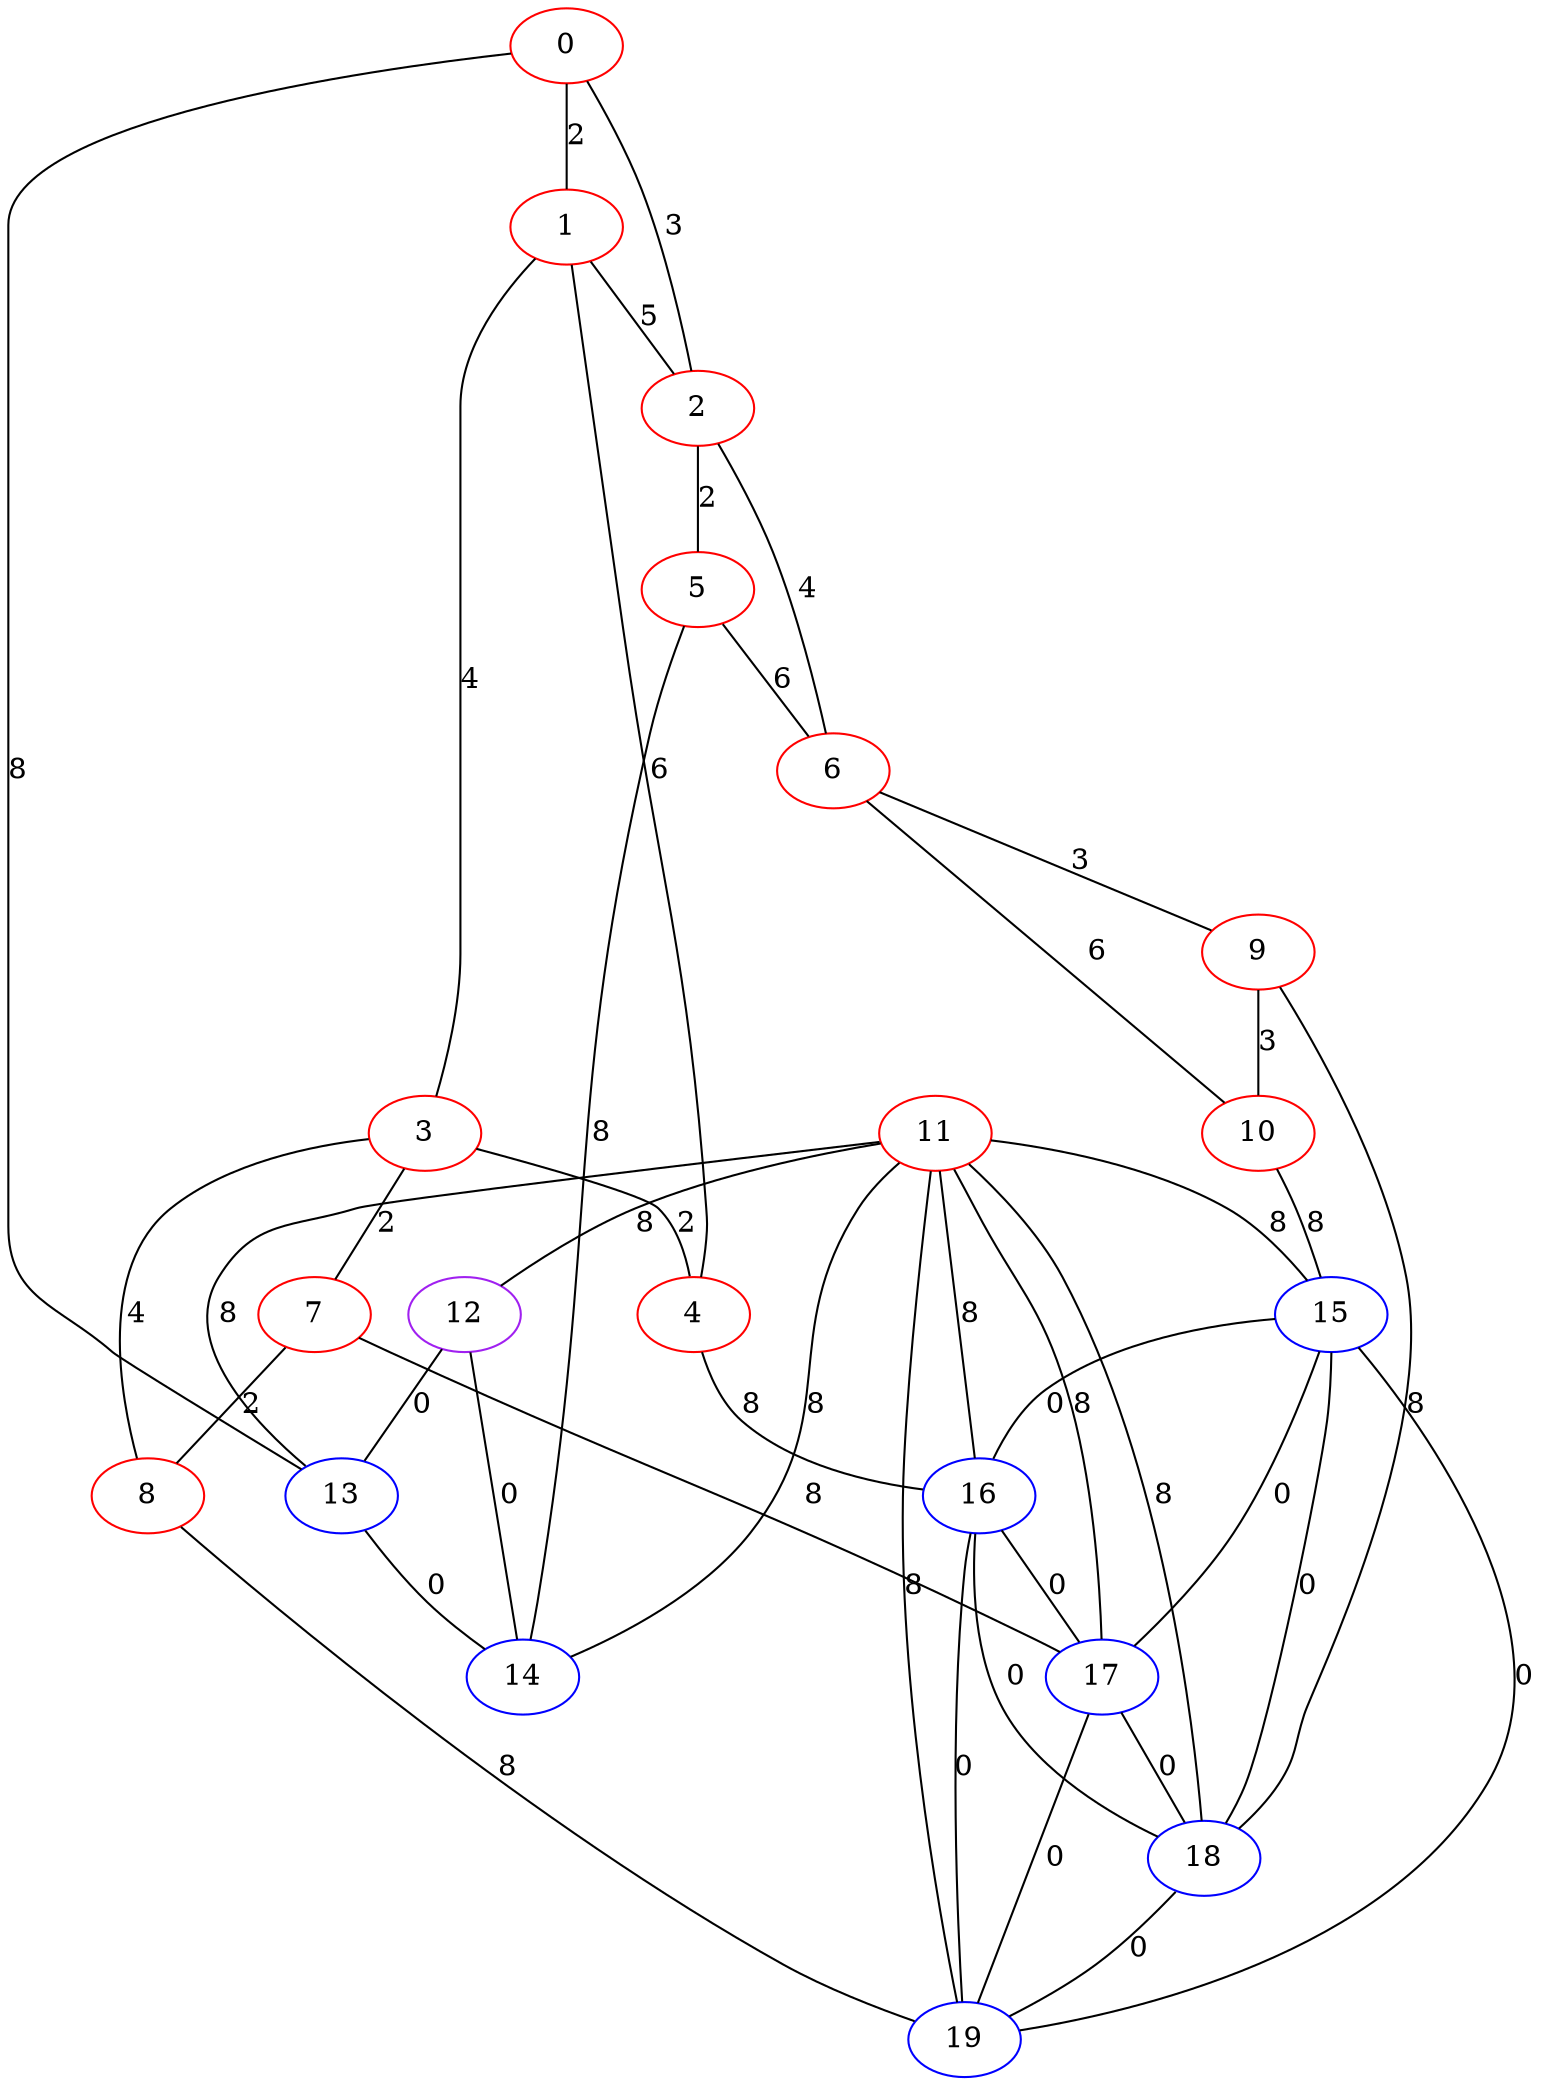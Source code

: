 graph "" {
0 [color=red, weight=1];
1 [color=red, weight=1];
2 [color=red, weight=1];
3 [color=red, weight=1];
4 [color=red, weight=1];
5 [color=red, weight=1];
6 [color=red, weight=1];
7 [color=red, weight=1];
8 [color=red, weight=1];
9 [color=red, weight=1];
10 [color=red, weight=1];
11 [color=red, weight=1];
12 [color=purple, weight=4];
13 [color=blue, weight=3];
14 [color=blue, weight=3];
15 [color=blue, weight=3];
16 [color=blue, weight=3];
17 [color=blue, weight=3];
18 [color=blue, weight=3];
19 [color=blue, weight=3];
0 -- 1  [key=0, label=2];
0 -- 2  [key=0, label=3];
0 -- 13  [key=0, label=8];
1 -- 2  [key=0, label=5];
1 -- 3  [key=0, label=4];
1 -- 4  [key=0, label=6];
2 -- 5  [key=0, label=2];
2 -- 6  [key=0, label=4];
3 -- 8  [key=0, label=4];
3 -- 4  [key=0, label=2];
3 -- 7  [key=0, label=2];
4 -- 16  [key=0, label=8];
5 -- 14  [key=0, label=8];
5 -- 6  [key=0, label=6];
6 -- 9  [key=0, label=3];
6 -- 10  [key=0, label=6];
7 -- 8  [key=0, label=2];
7 -- 17  [key=0, label=8];
8 -- 19  [key=0, label=8];
9 -- 10  [key=0, label=3];
9 -- 18  [key=0, label=8];
10 -- 15  [key=0, label=8];
11 -- 12  [key=0, label=8];
11 -- 13  [key=0, label=8];
11 -- 14  [key=0, label=8];
11 -- 15  [key=0, label=8];
11 -- 16  [key=0, label=8];
11 -- 17  [key=0, label=8];
11 -- 18  [key=0, label=8];
11 -- 19  [key=0, label=8];
12 -- 13  [key=0, label=0];
12 -- 14  [key=0, label=0];
13 -- 14  [key=0, label=0];
15 -- 16  [key=0, label=0];
15 -- 17  [key=0, label=0];
15 -- 18  [key=0, label=0];
15 -- 19  [key=0, label=0];
16 -- 17  [key=0, label=0];
16 -- 18  [key=0, label=0];
16 -- 19  [key=0, label=0];
17 -- 18  [key=0, label=0];
17 -- 19  [key=0, label=0];
18 -- 19  [key=0, label=0];
}
